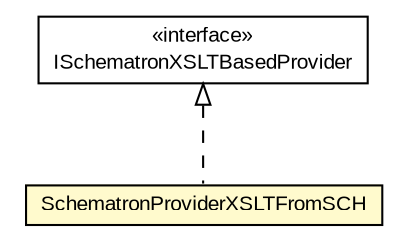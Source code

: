 #!/usr/local/bin/dot
#
# Class diagram 
# Generated by UMLGraph version 5.1 (http://www.umlgraph.org/)
#

digraph G {
	edge [fontname="arial",fontsize=10,labelfontname="arial",labelfontsize=10];
	node [fontname="arial",fontsize=10,shape=plaintext];
	nodesep=0.25;
	ranksep=0.5;
	// com.helger.schematron.xslt.SchematronProviderXSLTFromSCH
	c17437 [label=<<table title="com.helger.schematron.xslt.SchematronProviderXSLTFromSCH" border="0" cellborder="1" cellspacing="0" cellpadding="2" port="p" bgcolor="lemonChiffon" href="./SchematronProviderXSLTFromSCH.html">
		<tr><td><table border="0" cellspacing="0" cellpadding="1">
<tr><td align="center" balign="center"> SchematronProviderXSLTFromSCH </td></tr>
		</table></td></tr>
		</table>>, fontname="arial", fontcolor="black", fontsize=10.0];
	// com.helger.schematron.xslt.ISchematronXSLTBasedProvider
	c17438 [label=<<table title="com.helger.schematron.xslt.ISchematronXSLTBasedProvider" border="0" cellborder="1" cellspacing="0" cellpadding="2" port="p" href="./ISchematronXSLTBasedProvider.html">
		<tr><td><table border="0" cellspacing="0" cellpadding="1">
<tr><td align="center" balign="center"> &#171;interface&#187; </td></tr>
<tr><td align="center" balign="center"> ISchematronXSLTBasedProvider </td></tr>
		</table></td></tr>
		</table>>, fontname="arial", fontcolor="black", fontsize=10.0];
	//com.helger.schematron.xslt.SchematronProviderXSLTFromSCH implements com.helger.schematron.xslt.ISchematronXSLTBasedProvider
	c17438:p -> c17437:p [dir=back,arrowtail=empty,style=dashed];
}


